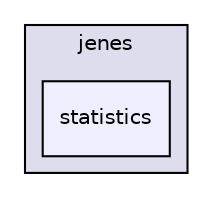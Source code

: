 digraph "C:/Users/Ayo/Desktop/jenes 2.0/src/jenes/statistics" {
  compound=true
  node [ fontsize="10", fontname="Helvetica"];
  edge [ labelfontsize="10", labelfontname="Helvetica"];
  subgraph clusterdir_12f2200cf1e99b3d3381c7cc6a32cc41 {
    graph [ bgcolor="#ddddee", pencolor="black", label="jenes" fontname="Helvetica", fontsize="10", URL="dir_12f2200cf1e99b3d3381c7cc6a32cc41.html"]
  dir_6e8de1099b7bd949e45a916e52d9aa34 [shape=box, label="statistics", style="filled", fillcolor="#eeeeff", pencolor="black", URL="dir_6e8de1099b7bd949e45a916e52d9aa34.html"];
  }
}
